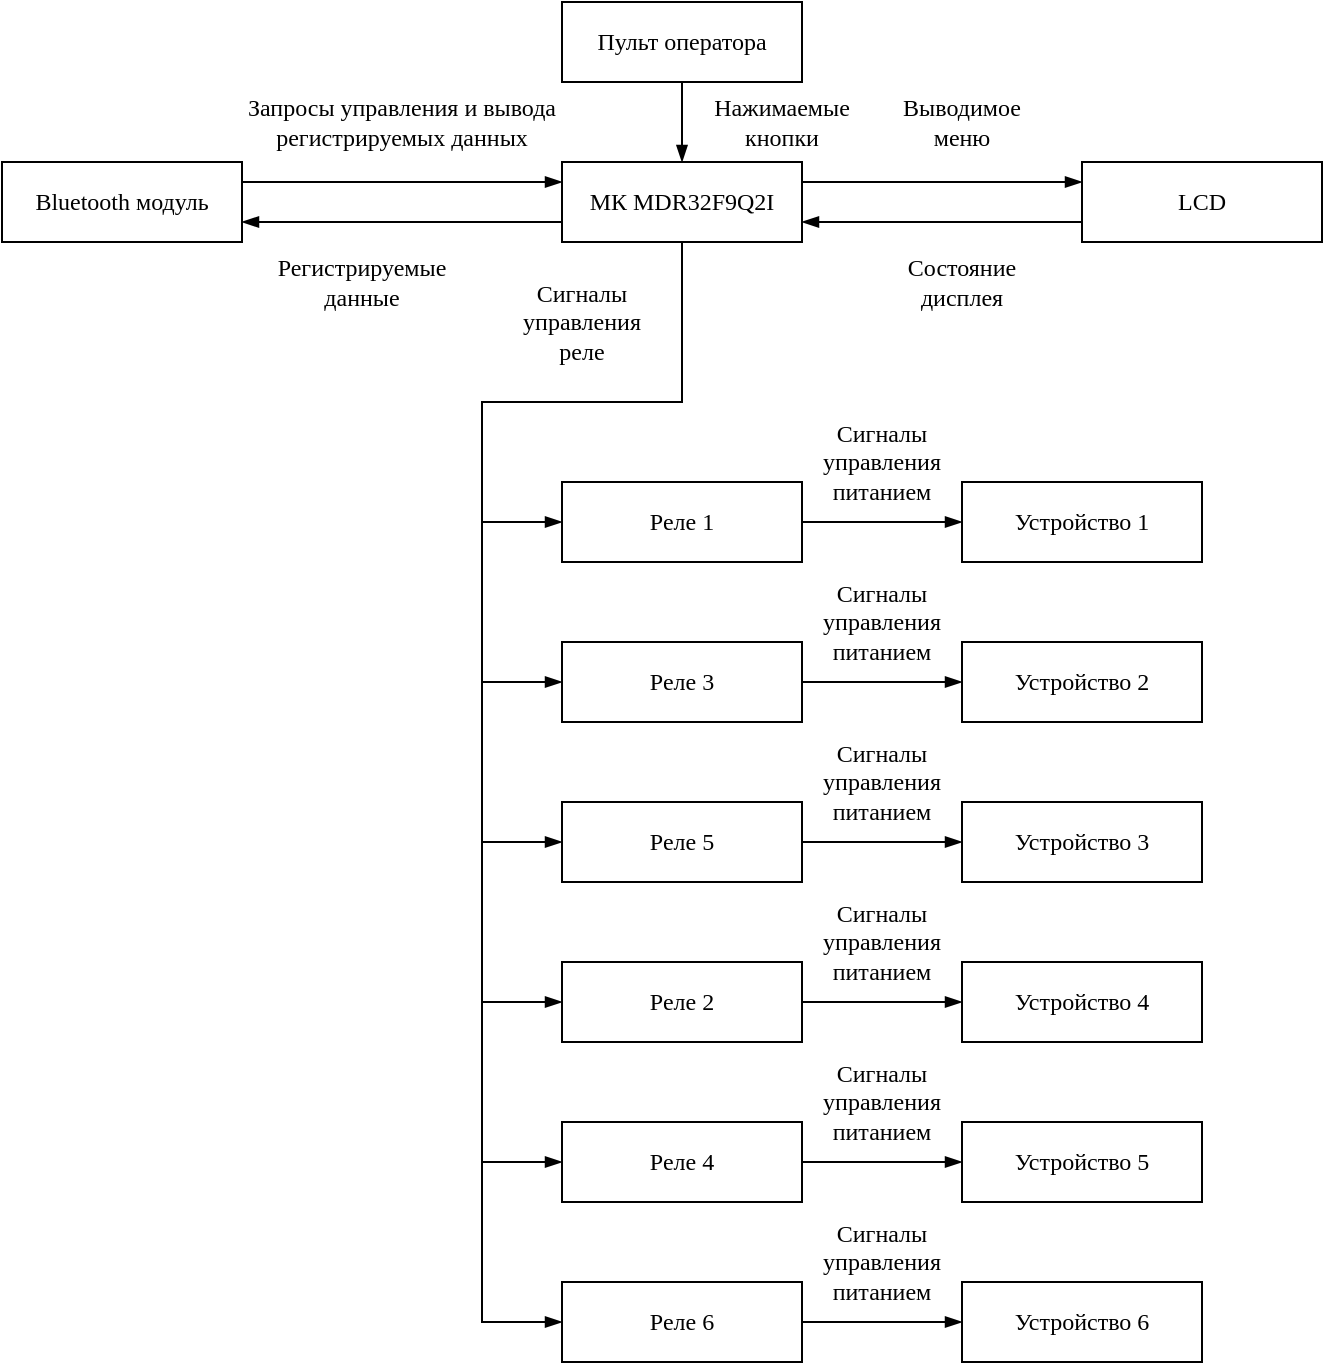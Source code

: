 <mxfile version="20.6.2" type="device"><diagram id="4TzCCGR8B0UYTdS2gF3t" name="Page-1"><mxGraphModel dx="458" dy="424" grid="1" gridSize="10" guides="1" tooltips="1" connect="1" arrows="1" fold="1" page="1" pageScale="1" pageWidth="827" pageHeight="1169" math="0" shadow="0"><root><mxCell id="0"/><mxCell id="1" parent="0"/><mxCell id="gxTuO5P532nr3jFlxoYd-22" style="edgeStyle=orthogonalEdgeStyle;rounded=0;orthogonalLoop=1;jettySize=auto;html=1;exitX=1;exitY=0.25;exitDx=0;exitDy=0;endArrow=blockThin;endFill=1;fontFamily=Times New Roman;entryX=0;entryY=0.25;entryDx=0;entryDy=0;" parent="1" edge="1" target="gxTuO5P532nr3jFlxoYd-17" source="gxTuO5P532nr3jFlxoYd-1"><mxGeometry relative="1" as="geometry"><mxPoint x="320" y="240" as="sourcePoint"/><mxPoint x="500" y="220" as="targetPoint"/></mxGeometry></mxCell><mxCell id="gxTuO5P532nr3jFlxoYd-40" style="edgeStyle=orthogonalEdgeStyle;rounded=0;orthogonalLoop=1;jettySize=auto;html=1;exitX=0;exitY=0.75;exitDx=0;exitDy=0;entryX=1;entryY=0.75;entryDx=0;entryDy=0;startArrow=none;startFill=0;endArrow=blockThin;endFill=1;fontFamily=Times New Roman;" parent="1" source="gxTuO5P532nr3jFlxoYd-1" target="gxTuO5P532nr3jFlxoYd-34" edge="1"><mxGeometry relative="1" as="geometry"/></mxCell><mxCell id="Q-iRdWytscKmHeT2nnaf-3" style="edgeStyle=orthogonalEdgeStyle;rounded=0;orthogonalLoop=1;jettySize=auto;html=1;exitX=0.5;exitY=1;exitDx=0;exitDy=0;entryX=0;entryY=0.5;entryDx=0;entryDy=0;fontSize=12;endArrow=blockThin;endFill=1;startSize=6;endSize=6;sourcePerimeterSpacing=8;targetPerimeterSpacing=8;" edge="1" parent="1" source="gxTuO5P532nr3jFlxoYd-1" target="gxTuO5P532nr3jFlxoYd-7"><mxGeometry relative="1" as="geometry"><Array as="points"><mxPoint x="340" y="320"/><mxPoint x="240" y="320"/><mxPoint x="240" y="540"/></Array></mxGeometry></mxCell><mxCell id="Q-iRdWytscKmHeT2nnaf-4" style="edgeStyle=orthogonalEdgeStyle;rounded=0;orthogonalLoop=1;jettySize=auto;html=1;exitX=0.5;exitY=1;exitDx=0;exitDy=0;entryX=0;entryY=0.5;entryDx=0;entryDy=0;fontSize=12;endArrow=blockThin;endFill=1;startSize=6;endSize=6;sourcePerimeterSpacing=8;targetPerimeterSpacing=8;" edge="1" parent="1" source="gxTuO5P532nr3jFlxoYd-1" target="gxTuO5P532nr3jFlxoYd-8"><mxGeometry relative="1" as="geometry"><Array as="points"><mxPoint x="340" y="320"/><mxPoint x="240" y="320"/><mxPoint x="240" y="620"/></Array></mxGeometry></mxCell><mxCell id="Q-iRdWytscKmHeT2nnaf-5" style="edgeStyle=orthogonalEdgeStyle;rounded=0;orthogonalLoop=1;jettySize=auto;html=1;exitX=0.5;exitY=1;exitDx=0;exitDy=0;entryX=0;entryY=0.5;entryDx=0;entryDy=0;fontSize=12;endArrow=blockThin;endFill=1;startSize=6;endSize=6;sourcePerimeterSpacing=8;targetPerimeterSpacing=8;" edge="1" parent="1" source="gxTuO5P532nr3jFlxoYd-1" target="gxTuO5P532nr3jFlxoYd-9"><mxGeometry relative="1" as="geometry"><Array as="points"><mxPoint x="340" y="320"/><mxPoint x="240" y="320"/><mxPoint x="240" y="700"/></Array></mxGeometry></mxCell><mxCell id="Q-iRdWytscKmHeT2nnaf-6" style="edgeStyle=orthogonalEdgeStyle;rounded=0;orthogonalLoop=1;jettySize=auto;html=1;exitX=0.5;exitY=1;exitDx=0;exitDy=0;entryX=0;entryY=0.5;entryDx=0;entryDy=0;fontSize=12;endArrow=blockThin;endFill=1;startSize=6;endSize=6;sourcePerimeterSpacing=8;targetPerimeterSpacing=8;" edge="1" parent="1" source="gxTuO5P532nr3jFlxoYd-1" target="gxTuO5P532nr3jFlxoYd-10"><mxGeometry relative="1" as="geometry"><Array as="points"><mxPoint x="340" y="320"/><mxPoint x="240" y="320"/><mxPoint x="240" y="780"/></Array></mxGeometry></mxCell><mxCell id="gxTuO5P532nr3jFlxoYd-1" value="МК MDR32F9Q2I" style="rounded=0;whiteSpace=wrap;html=1;fontFamily=Times New Roman;" parent="1" vertex="1"><mxGeometry x="280" y="200" width="120" height="40" as="geometry"/></mxCell><mxCell id="gxTuO5P532nr3jFlxoYd-43" style="edgeStyle=orthogonalEdgeStyle;rounded=0;orthogonalLoop=1;jettySize=auto;html=1;exitX=1;exitY=0.5;exitDx=0;exitDy=0;entryX=0;entryY=0.5;entryDx=0;entryDy=0;startArrow=none;startFill=0;endArrow=blockThin;endFill=1;fontFamily=Times New Roman;" parent="1" source="gxTuO5P532nr3jFlxoYd-2" target="gxTuO5P532nr3jFlxoYd-11" edge="1"><mxGeometry relative="1" as="geometry"/></mxCell><mxCell id="gxTuO5P532nr3jFlxoYd-2" value="Реле 1" style="rounded=0;whiteSpace=wrap;html=1;fontFamily=Times New Roman;" parent="1" vertex="1"><mxGeometry x="280" y="360" width="120" height="40" as="geometry"/></mxCell><mxCell id="gxTuO5P532nr3jFlxoYd-44" style="edgeStyle=orthogonalEdgeStyle;rounded=0;orthogonalLoop=1;jettySize=auto;html=1;exitX=1;exitY=0.5;exitDx=0;exitDy=0;entryX=0;entryY=0.5;entryDx=0;entryDy=0;startArrow=none;startFill=0;endArrow=blockThin;endFill=1;fontFamily=Times New Roman;" parent="1" source="gxTuO5P532nr3jFlxoYd-6" target="gxTuO5P532nr3jFlxoYd-12" edge="1"><mxGeometry relative="1" as="geometry"/></mxCell><mxCell id="gxTuO5P532nr3jFlxoYd-6" value="Реле 3" style="rounded=0;whiteSpace=wrap;html=1;fontFamily=Times New Roman;" parent="1" vertex="1"><mxGeometry x="280" y="440" width="120" height="40" as="geometry"/></mxCell><mxCell id="gxTuO5P532nr3jFlxoYd-45" style="edgeStyle=orthogonalEdgeStyle;rounded=0;orthogonalLoop=1;jettySize=auto;html=1;exitX=1;exitY=0.5;exitDx=0;exitDy=0;entryX=0;entryY=0.5;entryDx=0;entryDy=0;startArrow=none;startFill=0;endArrow=blockThin;endFill=1;fontFamily=Times New Roman;" parent="1" source="gxTuO5P532nr3jFlxoYd-7" target="gxTuO5P532nr3jFlxoYd-13" edge="1"><mxGeometry relative="1" as="geometry"/></mxCell><mxCell id="gxTuO5P532nr3jFlxoYd-7" value="Реле 5" style="rounded=0;whiteSpace=wrap;html=1;fontFamily=Times New Roman;" parent="1" vertex="1"><mxGeometry x="280" y="520" width="120" height="40" as="geometry"/></mxCell><mxCell id="gxTuO5P532nr3jFlxoYd-46" style="edgeStyle=orthogonalEdgeStyle;rounded=0;orthogonalLoop=1;jettySize=auto;html=1;exitX=1;exitY=0.5;exitDx=0;exitDy=0;entryX=0;entryY=0.5;entryDx=0;entryDy=0;startArrow=none;startFill=0;endArrow=blockThin;endFill=1;fontFamily=Times New Roman;" parent="1" source="gxTuO5P532nr3jFlxoYd-8" target="gxTuO5P532nr3jFlxoYd-14" edge="1"><mxGeometry relative="1" as="geometry"/></mxCell><mxCell id="gxTuO5P532nr3jFlxoYd-8" value="Реле 2" style="rounded=0;whiteSpace=wrap;html=1;fontFamily=Times New Roman;" parent="1" vertex="1"><mxGeometry x="280" y="600" width="120" height="40" as="geometry"/></mxCell><mxCell id="gxTuO5P532nr3jFlxoYd-47" style="edgeStyle=orthogonalEdgeStyle;rounded=0;orthogonalLoop=1;jettySize=auto;html=1;exitX=1;exitY=0.5;exitDx=0;exitDy=0;entryX=0;entryY=0.5;entryDx=0;entryDy=0;startArrow=none;startFill=0;endArrow=blockThin;endFill=1;fontFamily=Times New Roman;" parent="1" source="gxTuO5P532nr3jFlxoYd-9" target="gxTuO5P532nr3jFlxoYd-15" edge="1"><mxGeometry relative="1" as="geometry"/></mxCell><mxCell id="gxTuO5P532nr3jFlxoYd-9" value="Реле 4" style="rounded=0;whiteSpace=wrap;html=1;fontFamily=Times New Roman;" parent="1" vertex="1"><mxGeometry x="280" y="680" width="120" height="40" as="geometry"/></mxCell><mxCell id="gxTuO5P532nr3jFlxoYd-48" style="edgeStyle=orthogonalEdgeStyle;rounded=0;orthogonalLoop=1;jettySize=auto;html=1;exitX=1;exitY=0.5;exitDx=0;exitDy=0;entryX=0;entryY=0.5;entryDx=0;entryDy=0;startArrow=none;startFill=0;endArrow=blockThin;endFill=1;fontFamily=Times New Roman;" parent="1" source="gxTuO5P532nr3jFlxoYd-10" target="gxTuO5P532nr3jFlxoYd-16" edge="1"><mxGeometry relative="1" as="geometry"/></mxCell><mxCell id="gxTuO5P532nr3jFlxoYd-10" value="Реле 6" style="rounded=0;whiteSpace=wrap;html=1;fontFamily=Times New Roman;" parent="1" vertex="1"><mxGeometry x="280" y="760" width="120" height="40" as="geometry"/></mxCell><mxCell id="gxTuO5P532nr3jFlxoYd-11" value="Устройство 1" style="rounded=0;whiteSpace=wrap;html=1;fontFamily=Times New Roman;" parent="1" vertex="1"><mxGeometry x="480" y="360" width="120" height="40" as="geometry"/></mxCell><mxCell id="gxTuO5P532nr3jFlxoYd-12" value="Устройство 2" style="rounded=0;whiteSpace=wrap;html=1;fontFamily=Times New Roman;" parent="1" vertex="1"><mxGeometry x="480" y="440" width="120" height="40" as="geometry"/></mxCell><mxCell id="gxTuO5P532nr3jFlxoYd-13" value="Устройство 3" style="rounded=0;whiteSpace=wrap;html=1;fontFamily=Times New Roman;" parent="1" vertex="1"><mxGeometry x="480" y="520" width="120" height="40" as="geometry"/></mxCell><mxCell id="gxTuO5P532nr3jFlxoYd-14" value="Устройство 4" style="rounded=0;whiteSpace=wrap;html=1;fontFamily=Times New Roman;" parent="1" vertex="1"><mxGeometry x="480" y="600" width="120" height="40" as="geometry"/></mxCell><mxCell id="gxTuO5P532nr3jFlxoYd-15" value="Устройство 5" style="rounded=0;whiteSpace=wrap;html=1;fontFamily=Times New Roman;" parent="1" vertex="1"><mxGeometry x="480" y="680" width="120" height="40" as="geometry"/></mxCell><mxCell id="gxTuO5P532nr3jFlxoYd-16" value="Устройство 6" style="rounded=0;whiteSpace=wrap;html=1;fontFamily=Times New Roman;" parent="1" vertex="1"><mxGeometry x="480" y="760" width="120" height="40" as="geometry"/></mxCell><mxCell id="gxTuO5P532nr3jFlxoYd-17" value="LCD" style="rounded=0;whiteSpace=wrap;html=1;fontFamily=Times New Roman;" parent="1" vertex="1"><mxGeometry x="540" y="200" width="120" height="40" as="geometry"/></mxCell><mxCell id="gxTuO5P532nr3jFlxoYd-20" style="edgeStyle=orthogonalEdgeStyle;rounded=0;orthogonalLoop=1;jettySize=auto;html=1;exitX=0.5;exitY=1;exitDx=0;exitDy=0;entryX=0.5;entryY=0;entryDx=0;entryDy=0;endArrow=blockThin;endFill=1;fontFamily=Times New Roman;" parent="1" source="gxTuO5P532nr3jFlxoYd-19" target="gxTuO5P532nr3jFlxoYd-1" edge="1"><mxGeometry relative="1" as="geometry"/></mxCell><mxCell id="gxTuO5P532nr3jFlxoYd-19" value="Пульт оператора" style="rounded=0;whiteSpace=wrap;html=1;fontFamily=Times New Roman;" parent="1" vertex="1"><mxGeometry x="280" y="120" width="120" height="40" as="geometry"/></mxCell><mxCell id="gxTuO5P532nr3jFlxoYd-21" value="Нажимаемые кнопки" style="text;html=1;strokeColor=none;fillColor=none;align=center;verticalAlign=middle;whiteSpace=wrap;rounded=0;fontFamily=Times New Roman;" parent="1" vertex="1"><mxGeometry x="340" y="160" width="100" height="40" as="geometry"/></mxCell><mxCell id="gxTuO5P532nr3jFlxoYd-23" value="Выводимое меню" style="text;html=1;strokeColor=none;fillColor=none;align=center;verticalAlign=middle;whiteSpace=wrap;rounded=0;fontFamily=Times New Roman;" parent="1" vertex="1"><mxGeometry x="440" y="160" width="80" height="40" as="geometry"/></mxCell><mxCell id="gxTuO5P532nr3jFlxoYd-25" value="Состояние дисплея" style="text;html=1;strokeColor=none;fillColor=none;align=center;verticalAlign=middle;whiteSpace=wrap;rounded=0;fontFamily=Times New Roman;" parent="1" vertex="1"><mxGeometry x="440" y="240" width="80" height="40" as="geometry"/></mxCell><mxCell id="gxTuO5P532nr3jFlxoYd-35" style="edgeStyle=orthogonalEdgeStyle;rounded=0;orthogonalLoop=1;jettySize=auto;html=1;exitX=1;exitY=0.25;exitDx=0;exitDy=0;entryX=0;entryY=0.25;entryDx=0;entryDy=0;startArrow=none;startFill=0;endArrow=blockThin;endFill=1;fontFamily=Times New Roman;" parent="1" source="gxTuO5P532nr3jFlxoYd-34" target="gxTuO5P532nr3jFlxoYd-1" edge="1"><mxGeometry relative="1" as="geometry"><mxPoint x="120" y="212" as="sourcePoint"/><mxPoint x="160" y="212" as="targetPoint"/></mxGeometry></mxCell><mxCell id="gxTuO5P532nr3jFlxoYd-34" value="Bluetooth модуль" style="rounded=0;whiteSpace=wrap;html=1;fontFamily=Times New Roman;" parent="1" vertex="1"><mxGeometry y="200" width="120" height="40" as="geometry"/></mxCell><mxCell id="Q-iRdWytscKmHeT2nnaf-1" style="edgeStyle=orthogonalEdgeStyle;rounded=0;orthogonalLoop=1;jettySize=auto;html=1;exitX=0.5;exitY=1;exitDx=0;exitDy=0;entryX=0;entryY=0.5;entryDx=0;entryDy=0;fontSize=12;endArrow=blockThin;startSize=6;endSize=6;sourcePerimeterSpacing=8;targetPerimeterSpacing=8;endFill=1;" edge="1" parent="1" source="gxTuO5P532nr3jFlxoYd-1" target="gxTuO5P532nr3jFlxoYd-2"><mxGeometry relative="1" as="geometry"><Array as="points"><mxPoint x="340" y="320"/><mxPoint x="240" y="320"/><mxPoint x="240" y="380"/></Array></mxGeometry></mxCell><mxCell id="Q-iRdWytscKmHeT2nnaf-2" style="edgeStyle=orthogonalEdgeStyle;rounded=0;orthogonalLoop=1;jettySize=auto;html=1;exitX=0.5;exitY=1;exitDx=0;exitDy=0;entryX=0;entryY=0.5;entryDx=0;entryDy=0;fontSize=12;endArrow=blockThin;endFill=1;startSize=6;endSize=6;sourcePerimeterSpacing=8;targetPerimeterSpacing=8;" edge="1" parent="1" source="gxTuO5P532nr3jFlxoYd-1" target="gxTuO5P532nr3jFlxoYd-6"><mxGeometry relative="1" as="geometry"><Array as="points"><mxPoint x="340" y="320"/><mxPoint x="240" y="320"/><mxPoint x="240" y="460"/></Array></mxGeometry></mxCell><mxCell id="gxTuO5P532nr3jFlxoYd-36" value="Сигналы управления реле" style="text;html=1;strokeColor=none;fillColor=none;align=center;verticalAlign=middle;whiteSpace=wrap;rounded=0;fontFamily=Times New Roman;" parent="1" vertex="1"><mxGeometry x="250" y="250" width="80" height="60" as="geometry"/></mxCell><mxCell id="gxTuO5P532nr3jFlxoYd-39" style="edgeStyle=orthogonalEdgeStyle;rounded=0;orthogonalLoop=1;jettySize=auto;html=1;exitX=1;exitY=0.75;exitDx=0;exitDy=0;entryX=0;entryY=0.75;entryDx=0;entryDy=0;endArrow=none;endFill=0;startArrow=blockThin;startFill=1;fontFamily=Times New Roman;" parent="1" edge="1" target="gxTuO5P532nr3jFlxoYd-17" source="gxTuO5P532nr3jFlxoYd-1"><mxGeometry relative="1" as="geometry"><mxPoint x="361" y="240" as="sourcePoint"/><mxPoint x="361" y="280" as="targetPoint"/><Array as="points"><mxPoint x="470" y="230"/><mxPoint x="470" y="230"/></Array></mxGeometry></mxCell><mxCell id="gxTuO5P532nr3jFlxoYd-41" value="Запросы управления и вывода регистрируемых данных" style="text;html=1;strokeColor=none;fillColor=none;align=center;verticalAlign=middle;whiteSpace=wrap;rounded=0;fontFamily=Times New Roman;" parent="1" vertex="1"><mxGeometry x="120" y="150" width="160" height="60" as="geometry"/></mxCell><mxCell id="gxTuO5P532nr3jFlxoYd-42" value="Регистрируемые данные" style="text;html=1;strokeColor=none;fillColor=none;align=center;verticalAlign=middle;whiteSpace=wrap;rounded=0;fontFamily=Times New Roman;" parent="1" vertex="1"><mxGeometry x="120" y="240" width="120" height="40" as="geometry"/></mxCell><mxCell id="gxTuO5P532nr3jFlxoYd-50" value="Сигналы управления питанием" style="text;html=1;strokeColor=none;fillColor=none;align=center;verticalAlign=middle;whiteSpace=wrap;rounded=0;fontFamily=Times New Roman;" parent="1" vertex="1"><mxGeometry x="400" y="320" width="80" height="60" as="geometry"/></mxCell><mxCell id="gxTuO5P532nr3jFlxoYd-53" value="Сигналы управления питанием" style="text;html=1;strokeColor=none;fillColor=none;align=center;verticalAlign=middle;whiteSpace=wrap;rounded=0;fontFamily=Times New Roman;" parent="1" vertex="1"><mxGeometry x="400" y="400" width="80" height="60" as="geometry"/></mxCell><mxCell id="gxTuO5P532nr3jFlxoYd-54" value="Сигналы управления питанием" style="text;html=1;strokeColor=none;fillColor=none;align=center;verticalAlign=middle;whiteSpace=wrap;rounded=0;fontFamily=Times New Roman;" parent="1" vertex="1"><mxGeometry x="400" y="480" width="80" height="60" as="geometry"/></mxCell><mxCell id="gxTuO5P532nr3jFlxoYd-55" value="Сигналы управления питанием" style="text;html=1;strokeColor=none;fillColor=none;align=center;verticalAlign=middle;whiteSpace=wrap;rounded=0;fontFamily=Times New Roman;" parent="1" vertex="1"><mxGeometry x="400" y="560" width="80" height="60" as="geometry"/></mxCell><mxCell id="gxTuO5P532nr3jFlxoYd-56" value="Сигналы управления питанием" style="text;html=1;strokeColor=none;fillColor=none;align=center;verticalAlign=middle;whiteSpace=wrap;rounded=0;fontFamily=Times New Roman;" parent="1" vertex="1"><mxGeometry x="400" y="640" width="80" height="60" as="geometry"/></mxCell><mxCell id="gxTuO5P532nr3jFlxoYd-57" value="Сигналы управления питанием" style="text;html=1;strokeColor=none;fillColor=none;align=center;verticalAlign=middle;whiteSpace=wrap;rounded=0;fontFamily=Times New Roman;" parent="1" vertex="1"><mxGeometry x="400" y="720" width="80" height="60" as="geometry"/></mxCell></root></mxGraphModel></diagram></mxfile>